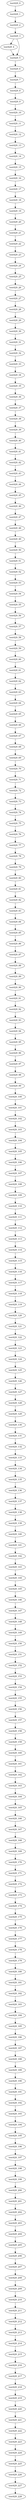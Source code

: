 digraph G {
test429_0->test429_1;
test429_1->test429_2;
test429_2->test429_3;
test429_3->test429_4;
test429_3->test429_5;
test429_4->test429_5;
test429_5->test429_6;
test429_6->test429_7;
test429_7->test429_8;
test429_8->test429_9;
test429_9->test429_10;
test429_10->test429_11;
test429_11->test429_12;
test429_12->test429_13;
test429_13->test429_14;
test429_14->test429_15;
test429_15->test429_16;
test429_16->test429_17;
test429_17->test429_18;
test429_18->test429_19;
test429_19->test429_20;
test429_20->test429_21;
test429_21->test429_22;
test429_22->test429_23;
test429_23->test429_24;
test429_24->test429_25;
test429_25->test429_26;
test429_26->test429_27;
test429_27->test429_28;
test429_28->test429_29;
test429_29->test429_30;
test429_30->test429_31;
test429_31->test429_32;
test429_32->test429_33;
test429_33->test429_34;
test429_34->test429_35;
test429_35->test429_36;
test429_36->test429_37;
test429_37->test429_38;
test429_38->test429_39;
test429_39->test429_40;
test429_40->test429_41;
test429_41->test429_42;
test429_42->test429_43;
test429_43->test429_44;
test429_44->test429_45;
test429_45->test429_46;
test429_46->test429_47;
test429_47->test429_48;
test429_48->test429_49;
test429_49->test429_50;
test429_50->test429_51;
test429_51->test429_52;
test429_52->test429_53;
test429_53->test429_54;
test429_54->test429_55;
test429_55->test429_56;
test429_56->test429_57;
test429_57->test429_58;
test429_58->test429_59;
test429_59->test429_60;
test429_60->test429_61;
test429_61->test429_62;
test429_62->test429_63;
test429_63->test429_64;
test429_64->test429_65;
test429_65->test429_66;
test429_66->test429_67;
test429_67->test429_68;
test429_68->test429_69;
test429_69->test429_70;
test429_70->test429_71;
test429_71->test429_72;
test429_72->test429_73;
test429_73->test429_74;
test429_74->test429_75;
test429_75->test429_76;
test429_76->test429_77;
test429_77->test429_78;
test429_78->test429_79;
test429_79->test429_80;
test429_80->test429_81;
test429_81->test429_82;
test429_82->test429_83;
test429_83->test429_84;
test429_84->test429_85;
test429_85->test429_86;
test429_86->test429_87;
test429_87->test429_88;
test429_88->test429_89;
test429_89->test429_90;
test429_90->test429_91;
test429_91->test429_92;
test429_92->test429_93;
test429_93->test429_94;
test429_94->test429_95;
test429_95->test429_96;
test429_96->test429_97;
test429_97->test429_98;
test429_98->test429_99;
test429_99->test429_100;
test429_100->test429_101;
test429_101->test429_102;
test429_102->test429_103;
test429_103->test429_104;
test429_104->test429_105;
test429_105->test429_106;
test429_106->test429_107;
test429_107->test429_108;
test429_108->test429_109;
test429_109->test429_110;
test429_110->test429_111;
test429_111->test429_112;
test429_112->test429_113;
test429_113->test429_114;
test429_114->test429_115;
test429_115->test429_116;
test429_116->test429_117;
test429_117->test429_118;
test429_118->test429_119;
test429_119->test429_120;
test429_120->test429_121;
test429_121->test429_122;
test429_122->test429_123;
test429_123->test429_124;
test429_124->test429_125;
test429_125->test429_126;
test429_126->test429_127;
test429_127->test429_128;
test429_128->test429_129;
test429_129->test429_130;
test429_130->test429_131;
test429_131->test429_132;
test429_132->test429_133;
test429_133->test429_134;
test429_134->test429_135;
test429_135->test429_136;
test429_136->test429_137;
test429_137->test429_138;
test429_138->test429_139;
test429_139->test429_140;
test429_140->test429_141;
test429_141->test429_142;
test429_142->test429_143;
test429_143->test429_144;
test429_144->test429_145;
test429_145->test429_146;
test429_146->test429_147;
test429_147->test429_148;
test429_148->test429_149;
test429_149->test429_150;
test429_150->test429_151;
test429_151->test429_152;
test429_152->test429_153;
test429_153->test429_154;
test429_154->test429_155;
test429_155->test429_156;
test429_156->test429_157;
test429_157->test429_158;
test429_158->test429_159;
test429_159->test429_160;
test429_160->test429_161;
test429_161->test429_162;
test429_162->test429_163;
test429_163->test429_164;
test429_164->test429_165;
test429_165->test429_166;
test429_166->test429_167;
test429_167->test429_168;
test429_168->test429_169;
test429_169->test429_170;
test429_170->test429_171;
test429_171->test429_172;
test429_172->test429_173;
test429_173->test429_174;
test429_174->test429_175;
test429_175->test429_176;
test429_176->test429_177;
test429_177->test429_178;
test429_178->test429_179;
test429_179->test429_180;
test429_180->test429_181;
test429_181->test429_182;
test429_182->test429_183;
test429_183->test429_184;
test429_184->test429_185;
test429_185->test429_186;
test429_186->test429_187;
test429_187->test429_188;
test429_188->test429_189;
test429_189->test429_190;
test429_190->test429_191;
test429_191->test429_192;
test429_192->test429_193;
test429_193->test429_194;
test429_194->test429_195;
test429_195->test429_196;
test429_196->test429_197;
test429_197->test429_198;
test429_198->test429_199;
test429_199->test429_200;
test429_200->test429_201;
test429_201->test429_202;
test429_202->test429_203;
test429_203->test429_204;
test429_204->test429_205;
test429_205->test429_206;
test429_206->test429_207;
test429_207->test429_208;
test429_208->test429_209;
test429_209->test429_210;
test429_210->test429_211;
test429_211->test429_212;
test429_212->test429_213;
test429_213->test429_214;
test429_214->test429_215;
test429_215->test429_216;
test429_216->test429_217;
test429_217->test429_218;
test429_218->test429_219;
test429_219->test429_220;
test429_220->test429_221;
test429_221->test429_222;
test429_222->test429_223;
test429_223->test429_224;
test429_224->test429_225;
test429_225->test429_226;
test429_226->test429_227;
test429_227->test429_228;

}
